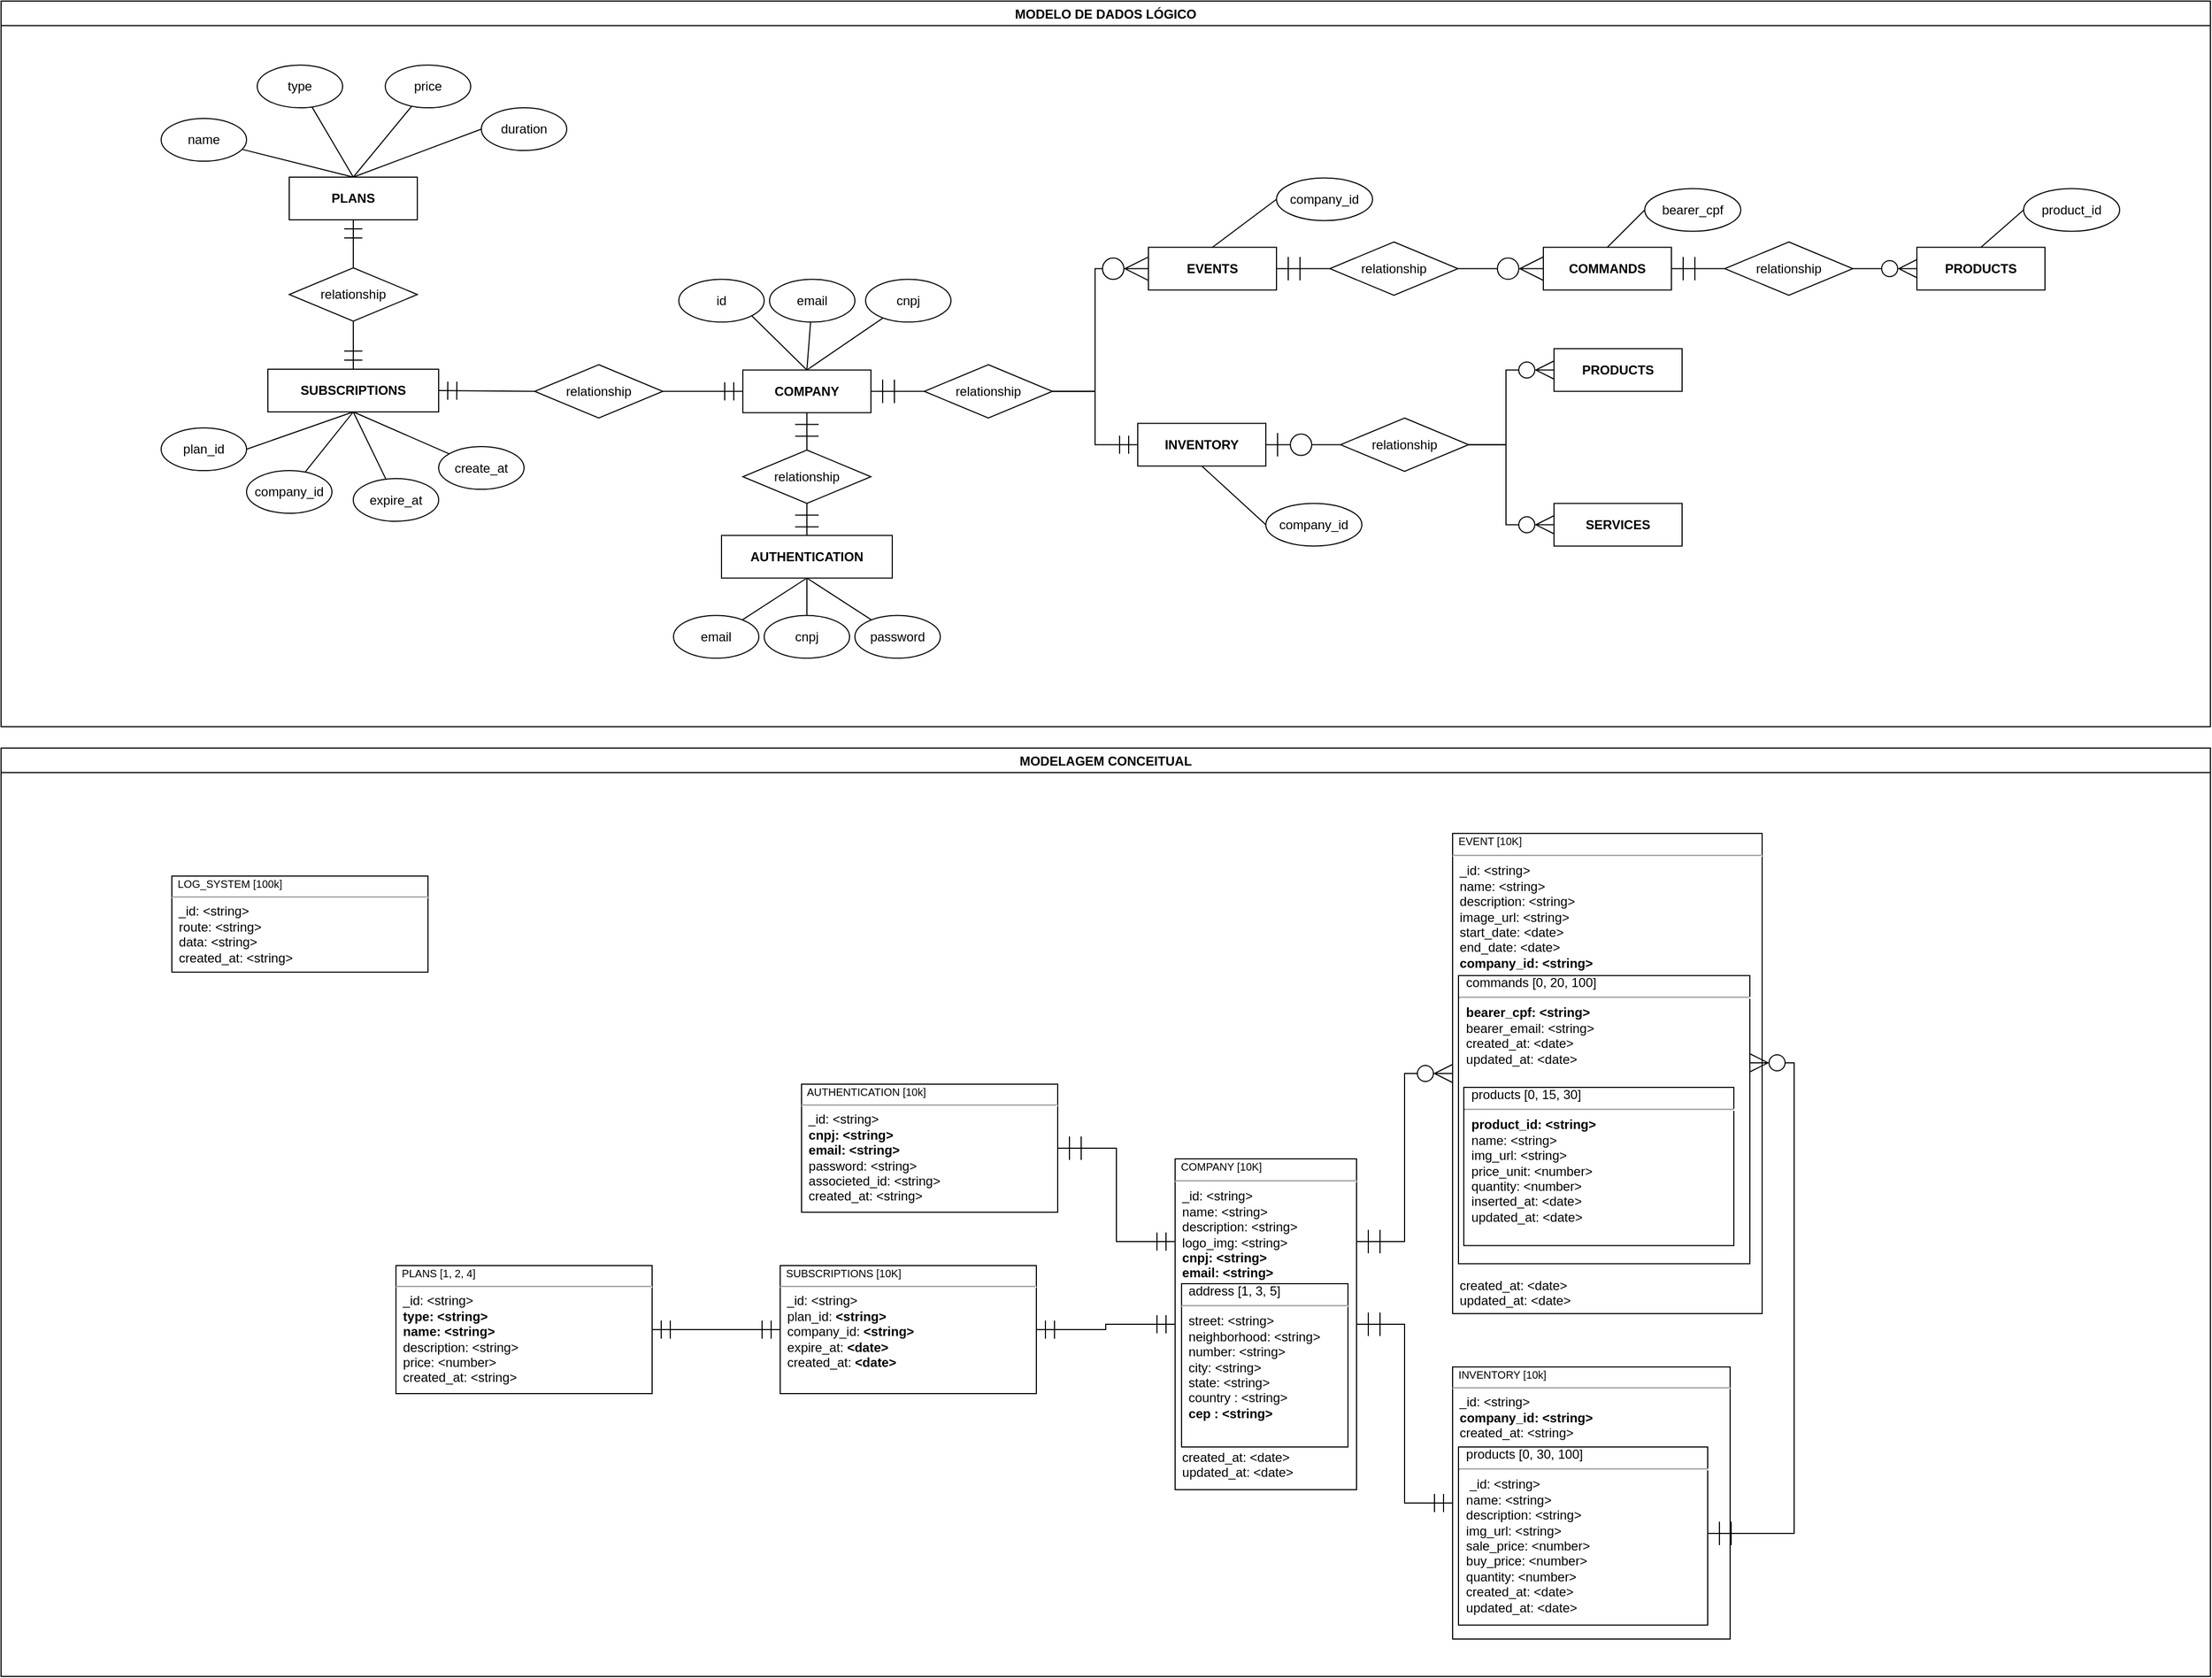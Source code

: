 <mxfile version="20.3.0" type="device" pages="2"><diagram name="Mod. Logic and conceptual" id="a7904f86-f2b4-8e86-fa97-74104820619b"><mxGraphModel dx="3944" dy="4264" grid="1" gridSize="10" guides="1" tooltips="1" connect="1" arrows="1" fold="1" page="1" pageScale="1" pageWidth="1100" pageHeight="850" background="none" math="0" shadow="0"><root><mxCell id="0"/><mxCell id="1" parent="0"/><mxCell id="sZevwQNFw_8aTfjV88nk-1" value="MODELAGEM CONCEITUAL" style="swimlane;swimlaneFillColor=default;" parent="1" vertex="1"><mxGeometry x="-390" y="-1100" width="2070" height="870" as="geometry"/></mxCell><mxCell id="05LSodY8VdJdCYVcpiSO-10" value="&lt;font style=&quot;font-size: 10px;&quot;&gt;&amp;nbsp; LOG_SYSTEM [100k]&lt;br&gt;&lt;/font&gt;&lt;hr style=&quot;font-size: 10px;&quot;&gt;&lt;div style=&quot;&quot;&gt;&lt;font style=&quot;font-size: 11px;&quot;&gt;&amp;nbsp;&lt;/font&gt;&lt;font style=&quot;font-size: 12px;&quot;&gt; _id: &amp;lt;string&amp;gt;&lt;/font&gt;&lt;/div&gt;&lt;div style=&quot;&quot;&gt;&lt;font style=&quot;font-size: 12px;&quot;&gt;&amp;nbsp; route: &amp;lt;string&amp;gt;&lt;/font&gt;&lt;/div&gt;&lt;div style=&quot;&quot;&gt;&lt;font style=&quot;font-size: 12px;&quot;&gt;&amp;nbsp; data: &amp;lt;string&amp;gt;&lt;/font&gt;&lt;/div&gt;&lt;div style=&quot;&quot;&gt;&lt;font style=&quot;font-size: 12px;&quot;&gt;&amp;nbsp; created_at: &amp;lt;string&amp;gt;&lt;/font&gt;&lt;/div&gt;" style="verticalAlign=top;align=left;overflow=fill;fontSize=12;fontFamily=Helvetica;html=1;rounded=0;shadow=0;comic=0;labelBackgroundColor=none;strokeWidth=1;sketch=0;glass=0;absoluteArcSize=0;container=0;portConstraintRotation=0;recursiveResize=1;expand=1;metaEdit=0;resizable=1;resizeWidth=0;enumerate=0;treeMoving=0;treeFolding=0;deletable=1;cloneable=1;imageAspect=1;spacingTop=10;spacingLeft=200;spacingRight=50;fontColor=default;movable=1;rotatable=1;editable=1;connectable=1;" parent="sZevwQNFw_8aTfjV88nk-1" vertex="1"><mxGeometry x="160" y="120" width="240" height="90" as="geometry"><mxRectangle x="300" y="140" width="150" height="160" as="alternateBounds"/></mxGeometry></mxCell><mxCell id="jBpYxb0u5uIWZx1bKxe_-23" value="" style="group" parent="sZevwQNFw_8aTfjV88nk-1" vertex="1" connectable="0"><mxGeometry x="1390" y="100" width="290" height="480" as="geometry"/></mxCell><mxCell id="jBpYxb0u5uIWZx1bKxe_-24" value="" style="group" parent="jBpYxb0u5uIWZx1bKxe_-23" vertex="1" connectable="0"><mxGeometry x="-30" y="-10.909" width="290" height="480.0" as="geometry"/></mxCell><mxCell id="jBpYxb0u5uIWZx1bKxe_-25" value="" style="group" parent="jBpYxb0u5uIWZx1bKxe_-24" vertex="1" connectable="0"><mxGeometry y="3.524" width="290" height="480.0" as="geometry"/></mxCell><mxCell id="jBpYxb0u5uIWZx1bKxe_-26" value="" style="group" parent="jBpYxb0u5uIWZx1bKxe_-25" vertex="1" connectable="0"><mxGeometry y="-12.61" width="290" height="480.0" as="geometry"/></mxCell><mxCell id="24794b860abc3c2d-25" value="&lt;div align=&quot;left&quot;&gt;&lt;font style=&quot;font-size: 10px;&quot;&gt;&amp;nbsp; EVENT [10K]&lt;/font&gt;&lt;br&gt;&lt;/div&gt;&lt;hr&gt;&lt;div&gt;&amp;nbsp; _id: &amp;lt;string&amp;gt;&lt;/div&gt;&lt;div&gt;&amp;nbsp; name: &amp;lt;string&amp;gt;&lt;/div&gt;&lt;div&gt;&amp;nbsp; description: &amp;lt;string&amp;gt;&lt;/div&gt;&lt;div&gt;&amp;nbsp; image_url: &amp;lt;string&amp;gt;&lt;/div&gt;&lt;div&gt;&amp;nbsp; start_date: &amp;lt;date&amp;gt;&lt;/div&gt;&lt;div&gt;&amp;nbsp; end_date: &amp;lt;date&amp;gt;&lt;/div&gt;&lt;div&gt;&amp;nbsp; &lt;b&gt;company_id: &amp;lt;string&amp;gt;&lt;/b&gt;&lt;/div&gt;&lt;div&gt;&lt;br&gt;&lt;/div&gt;&lt;div&gt;&lt;br&gt;&lt;/div&gt;&lt;div&gt;&lt;br&gt;&lt;/div&gt;&lt;div&gt;&lt;br&gt;&lt;/div&gt;&lt;div&gt;&lt;br&gt;&lt;/div&gt;&lt;div&gt;&lt;br&gt;&lt;/div&gt;&lt;div&gt;&lt;br&gt;&lt;/div&gt;&lt;div&gt;&lt;br&gt;&lt;/div&gt;&lt;div&gt;&lt;br&gt;&lt;/div&gt;&lt;div&gt;&lt;br&gt;&lt;/div&gt;&lt;div&gt;&lt;br&gt;&lt;/div&gt;&lt;div&gt;&lt;br&gt;&lt;/div&gt;&lt;div&gt;&lt;br&gt;&lt;/div&gt;&lt;div&gt;&lt;br&gt;&lt;/div&gt;&lt;div&gt;&lt;br&gt;&lt;/div&gt;&lt;div&gt;&lt;br&gt;&lt;/div&gt;&lt;div&gt;&lt;br&gt;&lt;/div&gt;&lt;div&gt;&lt;br&gt;&lt;/div&gt;&lt;div&gt;&lt;br&gt;&lt;/div&gt;&lt;div&gt;&lt;br&gt;&lt;/div&gt;&lt;div&gt;&amp;nbsp; created_at: &amp;lt;date&amp;gt;&lt;br&gt;&lt;/div&gt;&lt;div&gt;&amp;nbsp; updated_at: &amp;lt;date&amp;gt;&lt;br&gt;&lt;/div&gt;&lt;div&gt;&lt;br&gt;&lt;/div&gt;&lt;div&gt;&lt;br&gt;&lt;/div&gt;" style="verticalAlign=top;align=left;overflow=fill;fontSize=12;fontFamily=Helvetica;html=1;rounded=0;shadow=0;comic=0;labelBackgroundColor=none;strokeWidth=1;sketch=0;glass=0;absoluteArcSize=0;container=0;portConstraintRotation=0;recursiveResize=1;expand=1;metaEdit=0;resizable=1;resizeWidth=0;enumerate=0;treeMoving=0;treeFolding=0;deletable=1;cloneable=1;imageAspect=1;spacingTop=10;spacingLeft=200;spacingRight=50;fontColor=default;backgroundOutline=0;collapsible=0;snapToPoint=0;allowArrows=1;connectable=1;" parent="jBpYxb0u5uIWZx1bKxe_-26" vertex="1"><mxGeometry width="290" height="450" as="geometry"><mxRectangle width="150" height="160" as="alternateBounds"/></mxGeometry></mxCell><mxCell id="jBpYxb0u5uIWZx1bKxe_-27" value="" style="group" parent="jBpYxb0u5uIWZx1bKxe_-26" vertex="1" connectable="0"><mxGeometry x="6.5" y="139.258" width="273" height="304.364" as="geometry"/></mxCell><mxCell id="jBpYxb0u5uIWZx1bKxe_-62" value="" style="group" parent="jBpYxb0u5uIWZx1bKxe_-27" vertex="1" connectable="0"><mxGeometry x="-1" y="-6" width="273" height="304.364" as="geometry"/></mxCell><mxCell id="jBpYxb0u5uIWZx1bKxe_-63" value="" style="group" parent="jBpYxb0u5uIWZx1bKxe_-62" vertex="1" connectable="0"><mxGeometry width="273" height="304.364" as="geometry"/></mxCell><mxCell id="jBpYxb0u5uIWZx1bKxe_-17" value="&amp;nbsp; commands [0, 20, 100]&lt;br&gt;&lt;hr&gt;&lt;div&gt;&lt;b style=&quot;background-color: initial;&quot;&gt;&amp;nbsp; bearer_cpf: &amp;lt;string&amp;gt;&lt;/b&gt;&lt;br&gt;&lt;/div&gt;&lt;div&gt;&amp;nbsp; bearer_email: &amp;lt;string&amp;gt;&lt;br&gt;&lt;/div&gt;&lt;div&gt;&amp;nbsp; created_at: &amp;lt;date&amp;gt;&lt;/div&gt;&lt;div&gt;&amp;nbsp; updated_at: &amp;lt;date&amp;gt;&lt;br&gt;&lt;/div&gt;&lt;div&gt;&lt;br&gt;&lt;/div&gt;&lt;div&gt;&lt;br&gt;&lt;/div&gt;" style="verticalAlign=top;align=left;overflow=fill;fontSize=12;fontFamily=Helvetica;html=1;rounded=0;shadow=0;comic=0;labelBackgroundColor=none;strokeWidth=1;sketch=0;glass=0;absoluteArcSize=0;container=0;portConstraintRotation=0;recursiveResize=1;expand=1;metaEdit=0;resizable=1;resizeWidth=0;enumerate=0;treeMoving=0;treeFolding=0;deletable=1;cloneable=1;imageAspect=1;spacingTop=10;spacingLeft=200;spacingRight=50;fontColor=default;" parent="jBpYxb0u5uIWZx1bKxe_-63" vertex="1"><mxGeometry width="273" height="270" as="geometry"><mxRectangle x="300" y="140" width="150" height="160" as="alternateBounds"/></mxGeometry></mxCell><mxCell id="jBpYxb0u5uIWZx1bKxe_-18" value="&amp;nbsp; products [0, 15, 30]&lt;br&gt;&lt;hr&gt;&lt;div&gt;&lt;span style=&quot;background-color: initial;&quot;&gt;&amp;nbsp;&lt;/span&gt;&lt;b style=&quot;background-color: initial;&quot;&gt; product_id: &amp;lt;string&amp;gt;&lt;/b&gt;&lt;br&gt;&lt;/div&gt;&lt;div&gt;&amp;nbsp; name: &amp;lt;string&amp;gt;&lt;/div&gt;&lt;div&gt;&amp;nbsp; img_url: &amp;lt;string&amp;gt;&lt;/div&gt;&lt;div&gt;&amp;nbsp; price_unit: &amp;lt;number&amp;gt;&lt;/div&gt;&lt;div&gt;&amp;nbsp; quantity: &amp;lt;number&amp;gt;&lt;/div&gt;&lt;div&gt;&amp;nbsp; inserted_at: &amp;lt;date&amp;gt;&lt;/div&gt;&lt;div&gt;&amp;nbsp; updated_at: &amp;lt;date&amp;gt;&lt;br&gt;&lt;/div&gt;&lt;div&gt;&lt;br&gt;&lt;/div&gt;&lt;div&gt;&lt;br&gt;&lt;/div&gt;" style="verticalAlign=top;align=left;overflow=fill;fontSize=12;fontFamily=Helvetica;html=1;rounded=0;shadow=0;comic=0;labelBackgroundColor=none;strokeWidth=1;sketch=0;glass=0;absoluteArcSize=0;container=0;portConstraintRotation=0;recursiveResize=1;expand=1;metaEdit=0;resizable=1;resizeWidth=0;enumerate=0;treeMoving=0;treeFolding=0;deletable=1;cloneable=1;imageAspect=1;spacingTop=10;spacingLeft=200;spacingRight=50;fontColor=default;" parent="jBpYxb0u5uIWZx1bKxe_-63" vertex="1"><mxGeometry x="5" y="104.74" width="253" height="148.27" as="geometry"><mxRectangle x="300" y="140" width="150" height="160" as="alternateBounds"/></mxGeometry></mxCell><mxCell id="jBpYxb0u5uIWZx1bKxe_-37" value="/" style="group;dropTarget=0;collapsible=0;recursiveResize=1;resizable=1;container=0;noLabel=0;allowArrows=1;" parent="sZevwQNFw_8aTfjV88nk-1" vertex="1" connectable="0"><mxGeometry x="1090" y="385" width="170" height="310" as="geometry"/></mxCell><mxCell id="jBpYxb0u5uIWZx1bKxe_-66" value="" style="group" parent="jBpYxb0u5uIWZx1bKxe_-37" vertex="1" connectable="0"><mxGeometry x="10" width="170" height="310" as="geometry"/></mxCell><mxCell id="jBpYxb0u5uIWZx1bKxe_-38" value="&lt;div align=&quot;left&quot;&gt;&lt;font style=&quot;font-size: 10px;&quot;&gt;&amp;nbsp; COMPANY [10K]&lt;/font&gt;&lt;br&gt;&lt;/div&gt;&lt;hr&gt;&lt;div&gt;&amp;nbsp; _id: &amp;lt;string&amp;gt;&lt;/div&gt;&lt;div&gt;&amp;nbsp; name: &amp;lt;string&amp;gt;&lt;/div&gt;&lt;div&gt;&amp;nbsp; description: &amp;lt;string&amp;gt;&lt;/div&gt;&lt;div&gt;&amp;nbsp; logo_img: &amp;lt;string&amp;gt;&lt;/div&gt;&lt;div&gt;&lt;b&gt;&amp;nbsp; cnpj: &amp;lt;string&amp;gt;&lt;/b&gt;&lt;/div&gt;&lt;div&gt;&lt;b&gt;&amp;nbsp; email: &amp;lt;string&amp;gt;&lt;/b&gt;&lt;/div&gt;&lt;div&gt;&lt;br&gt;&lt;/div&gt;&lt;div&gt;&lt;br&gt;&lt;/div&gt;&lt;div&gt;&lt;br&gt;&lt;/div&gt;&lt;div&gt;&amp;nbsp; &lt;br&gt;&lt;/div&gt;&lt;div&gt;&lt;br&gt;&lt;/div&gt;&lt;div&gt;&lt;br&gt;&lt;/div&gt;&lt;div&gt;&lt;br&gt;&lt;/div&gt;&lt;div&gt;&lt;br&gt;&lt;/div&gt;&lt;div&gt;&lt;br&gt;&lt;/div&gt;&lt;div&gt;&lt;br&gt;&lt;/div&gt;&lt;div&gt;&lt;br&gt;&lt;/div&gt;&lt;div&gt;&amp;nbsp; created_at: &amp;lt;date&amp;gt;&lt;br&gt;&lt;/div&gt;&lt;div&gt;&amp;nbsp; updated_at: &amp;lt;date&amp;gt;&lt;br&gt;&lt;/div&gt;&lt;div&gt;&lt;br&gt;&lt;/div&gt;&lt;div&gt;&lt;br&gt;&lt;/div&gt;" style="verticalAlign=top;align=left;overflow=fill;fontSize=12;fontFamily=Helvetica;html=1;rounded=0;shadow=0;comic=0;labelBackgroundColor=none;strokeWidth=1;sketch=0;glass=0;absoluteArcSize=0;container=0;portConstraintRotation=0;recursiveResize=1;expand=1;metaEdit=0;resizable=1;resizeWidth=0;enumerate=0;treeMoving=0;treeFolding=0;deletable=1;cloneable=1;imageAspect=1;spacingTop=10;spacingLeft=200;spacingRight=50;fontColor=default;backgroundOutline=0;collapsible=0;" parent="jBpYxb0u5uIWZx1bKxe_-66" vertex="1"><mxGeometry width="170" height="310" as="geometry"><mxRectangle width="150" height="160" as="alternateBounds"/></mxGeometry></mxCell><mxCell id="jBpYxb0u5uIWZx1bKxe_-49" value="&amp;nbsp; address [1, 3, 5]&lt;br&gt;&lt;hr&gt;&lt;div&gt;&amp;nbsp; street: &amp;lt;string&amp;gt;&lt;/div&gt;&lt;div&gt;&amp;nbsp; neighborhood: &amp;lt;string&amp;gt;&lt;/div&gt;&lt;div&gt;&amp;nbsp; number: &amp;lt;string&amp;gt;&lt;/div&gt;&lt;div&gt;&amp;nbsp; city: &amp;lt;string&amp;gt;&lt;/div&gt;&lt;div&gt;&amp;nbsp; state: &amp;lt;string&amp;gt;&lt;br&gt;&lt;/div&gt;&lt;div&gt;&amp;nbsp; country : &amp;lt;string&amp;gt;&lt;/div&gt;&lt;div&gt;&amp;nbsp; &lt;b&gt;cep : &amp;lt;string&amp;gt;&lt;/b&gt;&lt;br&gt;&lt;/div&gt;&lt;div&gt;&lt;br&gt;&lt;/div&gt;&lt;div&gt;&lt;br&gt;&lt;/div&gt;" style="verticalAlign=top;align=left;overflow=fill;fontSize=12;fontFamily=Helvetica;html=1;rounded=0;shadow=0;comic=0;labelBackgroundColor=none;strokeWidth=1;sketch=0;glass=0;absoluteArcSize=0;container=0;portConstraintRotation=0;recursiveResize=1;expand=1;metaEdit=0;resizable=1;resizeWidth=0;enumerate=0;treeMoving=0;treeFolding=0;deletable=1;cloneable=1;imageAspect=1;spacingTop=10;spacingLeft=200;spacingRight=50;fontColor=default;movable=1;rotatable=1;editable=1;connectable=1;" parent="jBpYxb0u5uIWZx1bKxe_-66" vertex="1"><mxGeometry x="6.05" y="117" width="155.9" height="153" as="geometry"><mxRectangle x="300" y="140" width="150" height="160" as="alternateBounds"/></mxGeometry></mxCell><mxCell id="05LSodY8VdJdCYVcpiSO-4" style="edgeStyle=orthogonalEdgeStyle;rounded=0;orthogonalLoop=1;jettySize=auto;html=1;entryX=0;entryY=0.25;entryDx=0;entryDy=0;endArrow=ERmandOne;endFill=0;endSize=15;startSize=20;jumpSize=10;startArrow=ERmandOne;startFill=0;" parent="sZevwQNFw_8aTfjV88nk-1" source="mKVdOZkLrUouhIWbwM2r-13" target="jBpYxb0u5uIWZx1bKxe_-38" edge="1"><mxGeometry relative="1" as="geometry"><mxPoint x="930" y="395" as="sourcePoint"/></mxGeometry></mxCell><mxCell id="mKVdOZkLrUouhIWbwM2r-13" value="&lt;font style=&quot;font-size: 10px;&quot;&gt;&amp;nbsp; AUTHENTICATION [10k]&lt;br&gt;&lt;/font&gt;&lt;hr style=&quot;font-size: 10px;&quot;&gt;&lt;div style=&quot;&quot;&gt;&lt;font style=&quot;font-size: 11px;&quot;&gt;&amp;nbsp;&lt;/font&gt;&lt;font style=&quot;font-size: 12px;&quot;&gt; _id: &amp;lt;string&amp;gt;&lt;/font&gt;&lt;/div&gt;&lt;div style=&quot;&quot;&gt;&lt;font style=&quot;font-size: 12px;&quot;&gt;&lt;b&gt;&amp;nbsp; cnpj: &amp;lt;string&amp;gt;&lt;/b&gt;&lt;/font&gt;&lt;/div&gt;&lt;div style=&quot;&quot;&gt;&lt;font style=&quot;font-size: 12px;&quot;&gt;&lt;b&gt;&amp;nbsp; email: &amp;lt;string&amp;gt;&lt;/b&gt;&lt;/font&gt;&lt;/div&gt;&lt;div style=&quot;&quot;&gt;&lt;font style=&quot;font-size: 12px;&quot;&gt;&amp;nbsp; password: &amp;lt;string&amp;gt;&lt;/font&gt;&lt;/div&gt;&lt;div style=&quot;&quot;&gt;&lt;font style=&quot;font-size: 12px;&quot;&gt;&amp;nbsp; associeted_id: &amp;lt;string&amp;gt;&lt;br&gt;&lt;/font&gt;&lt;/div&gt;&lt;div style=&quot;&quot;&gt;&lt;font style=&quot;font-size: 12px;&quot;&gt;&amp;nbsp; created_at: &amp;lt;string&amp;gt;&lt;/font&gt;&lt;/div&gt;" style="verticalAlign=top;align=left;overflow=fill;fontSize=12;fontFamily=Helvetica;html=1;rounded=0;shadow=0;comic=0;labelBackgroundColor=none;strokeWidth=1;sketch=0;glass=0;absoluteArcSize=0;container=0;portConstraintRotation=0;recursiveResize=1;expand=1;metaEdit=0;resizable=1;resizeWidth=0;enumerate=0;treeMoving=0;treeFolding=0;deletable=1;cloneable=1;imageAspect=1;spacingTop=10;spacingLeft=200;spacingRight=50;fontColor=default;movable=1;rotatable=1;editable=1;connectable=1;" parent="sZevwQNFw_8aTfjV88nk-1" vertex="1"><mxGeometry x="750" y="315" width="240" height="120" as="geometry"><mxRectangle x="300" y="140" width="150" height="160" as="alternateBounds"/></mxGeometry></mxCell><mxCell id="05LSodY8VdJdCYVcpiSO-5" value="" style="group" parent="sZevwQNFw_8aTfjV88nk-1" vertex="1" connectable="0"><mxGeometry x="1360" y="580" width="260" height="255" as="geometry"/></mxCell><mxCell id="05LSodY8VdJdCYVcpiSO-1" value="&lt;font style=&quot;font-size: 10px;&quot;&gt;&amp;nbsp; INVENTORY [10k]&lt;br&gt;&lt;/font&gt;&lt;hr style=&quot;font-size: 10px;&quot;&gt;&lt;div style=&quot;&quot;&gt;&lt;font style=&quot;font-size: 11px;&quot;&gt;&amp;nbsp;&lt;/font&gt;&lt;font style=&quot;font-size: 12px;&quot;&gt; _id: &amp;lt;string&amp;gt;&lt;/font&gt;&lt;/div&gt;&lt;div style=&quot;&quot;&gt;&lt;font style=&quot;font-size: 12px;&quot;&gt;&lt;b&gt;&amp;nbsp; company_id: &amp;lt;string&amp;gt;&lt;/b&gt;&lt;br&gt;&lt;/font&gt;&lt;/div&gt;&lt;div style=&quot;&quot;&gt;&lt;font style=&quot;font-size: 12px;&quot;&gt;&amp;nbsp; created_at: &amp;lt;string&amp;gt;&lt;/font&gt;&lt;/div&gt;" style="verticalAlign=top;align=left;overflow=fill;fontSize=12;fontFamily=Helvetica;html=1;rounded=0;shadow=0;comic=0;labelBackgroundColor=none;strokeWidth=1;sketch=0;glass=0;absoluteArcSize=0;container=0;portConstraintRotation=0;recursiveResize=1;expand=1;metaEdit=0;resizable=1;resizeWidth=0;enumerate=0;treeMoving=0;treeFolding=0;deletable=1;cloneable=1;imageAspect=1;spacingTop=10;spacingLeft=200;spacingRight=50;fontColor=default;movable=1;rotatable=1;editable=1;connectable=1;" parent="05LSodY8VdJdCYVcpiSO-5" vertex="1"><mxGeometry width="260" height="255.0" as="geometry"><mxRectangle x="300" y="140" width="150" height="160" as="alternateBounds"/></mxGeometry></mxCell><mxCell id="jBpYxb0u5uIWZx1bKxe_-41" value="&amp;nbsp; products [0, 30, 100]&lt;br&gt;&lt;hr&gt;&lt;div&gt;&amp;nbsp;&amp;nbsp; _id: &amp;lt;string&amp;gt;&lt;/div&gt;&lt;div&gt;&amp;nbsp; name: &amp;lt;string&amp;gt;&lt;/div&gt;&lt;div&gt;&amp;nbsp; description: &amp;lt;string&amp;gt;&lt;/div&gt;&lt;div&gt;&amp;nbsp; img_url: &amp;lt;string&amp;gt;&lt;/div&gt;&lt;div&gt;&amp;nbsp; sale_price: &amp;lt;number&amp;gt;&lt;/div&gt;&lt;div&gt;&amp;nbsp; buy_price: &amp;lt;number&amp;gt;&lt;/div&gt;&lt;div&gt;&amp;nbsp; quantity: &amp;lt;number&amp;gt;&lt;/div&gt;&lt;div&gt;&amp;nbsp; created_at: &amp;lt;date&amp;gt;&lt;/div&gt;&lt;div&gt;&amp;nbsp; updated_at: &amp;lt;date&amp;gt;&lt;br&gt;&lt;/div&gt;&lt;div&gt;&lt;br&gt;&lt;/div&gt;" style="verticalAlign=top;align=left;overflow=fill;fontSize=12;fontFamily=Helvetica;html=1;rounded=0;shadow=0;comic=0;labelBackgroundColor=none;strokeWidth=1;sketch=0;glass=0;absoluteArcSize=0;container=0;portConstraintRotation=0;recursiveResize=1;expand=1;metaEdit=0;resizable=1;resizeWidth=0;enumerate=0;treeMoving=0;treeFolding=0;deletable=1;cloneable=1;imageAspect=1;spacingTop=10;spacingLeft=200;spacingRight=50;fontColor=default;movable=1;rotatable=1;editable=1;connectable=1;" parent="05LSodY8VdJdCYVcpiSO-5" vertex="1"><mxGeometry x="5.5" y="75" width="233.5" height="166.89" as="geometry"><mxRectangle x="300" y="140" width="150" height="160" as="alternateBounds"/></mxGeometry></mxCell><mxCell id="05LSodY8VdJdCYVcpiSO-6" style="edgeStyle=orthogonalEdgeStyle;rounded=0;jumpSize=10;orthogonalLoop=1;jettySize=auto;html=1;exitX=1;exitY=0.25;exitDx=0;exitDy=0;endArrow=ERzeroToMany;endFill=0;startSize=20;endSize=15;startArrow=ERmandOne;startFill=0;" parent="sZevwQNFw_8aTfjV88nk-1" source="jBpYxb0u5uIWZx1bKxe_-38" target="24794b860abc3c2d-25" edge="1"><mxGeometry relative="1" as="geometry"/></mxCell><mxCell id="05LSodY8VdJdCYVcpiSO-7" style="edgeStyle=orthogonalEdgeStyle;rounded=0;jumpSize=10;orthogonalLoop=1;jettySize=auto;html=1;exitX=1;exitY=0.5;exitDx=0;exitDy=0;endArrow=ERmandOne;endFill=0;startSize=20;endSize=15;startArrow=ERmandOne;startFill=0;" parent="sZevwQNFw_8aTfjV88nk-1" source="jBpYxb0u5uIWZx1bKxe_-38" target="05LSodY8VdJdCYVcpiSO-1" edge="1"><mxGeometry relative="1" as="geometry"/></mxCell><mxCell id="05LSodY8VdJdCYVcpiSO-9" style="edgeStyle=orthogonalEdgeStyle;rounded=0;jumpSize=10;orthogonalLoop=1;jettySize=auto;html=1;startArrow=ERmandOne;startFill=0;endArrow=ERzeroToMany;endFill=0;startSize=20;endSize=15;jumpStyle=gap;" parent="sZevwQNFw_8aTfjV88nk-1" source="jBpYxb0u5uIWZx1bKxe_-41" target="jBpYxb0u5uIWZx1bKxe_-17" edge="1"><mxGeometry relative="1" as="geometry"><Array as="points"><mxPoint x="1680" y="736"/><mxPoint x="1680" y="295"/></Array></mxGeometry></mxCell><mxCell id="goOX4BwDosWDHi3iGsjJ-2" value="&lt;font style=&quot;font-size: 10px;&quot;&gt;&amp;nbsp; PLANS [1, 2, 4]&lt;br&gt;&lt;/font&gt;&lt;hr style=&quot;font-size: 10px;&quot;&gt;&lt;div style=&quot;&quot;&gt;&lt;font style=&quot;font-size: 11px;&quot;&gt;&amp;nbsp;&lt;/font&gt;&lt;font style=&quot;font-size: 12px;&quot;&gt; _id: &amp;lt;string&amp;gt;&lt;/font&gt;&lt;/div&gt;&lt;div style=&quot;&quot;&gt;&lt;font style=&quot;font-size: 12px;&quot;&gt;&amp;nbsp; &lt;b&gt;type: &amp;lt;string&amp;gt;&lt;/b&gt;&lt;br&gt;&lt;/font&gt;&lt;/div&gt;&lt;div style=&quot;&quot;&gt;&lt;font style=&quot;font-size: 12px;&quot;&gt;&amp;nbsp;&lt;b&gt; name: &amp;lt;string&amp;gt;&lt;/b&gt;&lt;/font&gt;&lt;/div&gt;&lt;div style=&quot;&quot;&gt;&lt;font style=&quot;font-size: 12px;&quot;&gt;&amp;nbsp; description: &amp;lt;string&amp;gt;&lt;/font&gt;&lt;/div&gt;&lt;div style=&quot;&quot;&gt;&lt;font style=&quot;font-size: 12px;&quot;&gt;&amp;nbsp; price: &amp;lt;number&amp;gt;&lt;/font&gt;&lt;/div&gt;&lt;div style=&quot;&quot;&gt;&lt;font style=&quot;font-size: 12px;&quot;&gt;&amp;nbsp; created_at: &amp;lt;string&amp;gt;&lt;/font&gt;&lt;/div&gt;&lt;div style=&quot;&quot;&gt;&lt;font style=&quot;font-size: 12px;&quot;&gt;&lt;b&gt;&amp;nbsp;&amp;nbsp;&lt;/b&gt;&lt;/font&gt;&lt;/div&gt;" style="verticalAlign=top;align=left;overflow=fill;fontSize=12;fontFamily=Helvetica;html=1;rounded=0;shadow=0;comic=0;labelBackgroundColor=none;strokeWidth=1;sketch=0;glass=0;absoluteArcSize=0;container=0;portConstraintRotation=0;recursiveResize=1;expand=1;metaEdit=0;resizable=1;resizeWidth=0;enumerate=0;treeMoving=0;treeFolding=0;deletable=1;cloneable=1;imageAspect=1;spacingTop=10;spacingLeft=200;spacingRight=50;fontColor=default;movable=1;rotatable=1;editable=1;connectable=1;" vertex="1" parent="sZevwQNFw_8aTfjV88nk-1"><mxGeometry x="370" y="485" width="240" height="120" as="geometry"><mxRectangle x="300" y="140" width="150" height="160" as="alternateBounds"/></mxGeometry></mxCell><mxCell id="goOX4BwDosWDHi3iGsjJ-83" style="edgeStyle=none;rounded=0;orthogonalLoop=1;jettySize=auto;html=1;entryX=1;entryY=0.5;entryDx=0;entryDy=0;startArrow=ERmandOne;startFill=0;endArrow=ERmandOne;endFill=0;endSize=15;startSize=15;" edge="1" parent="sZevwQNFw_8aTfjV88nk-1" source="goOX4BwDosWDHi3iGsjJ-82" target="goOX4BwDosWDHi3iGsjJ-2"><mxGeometry relative="1" as="geometry"/></mxCell><mxCell id="goOX4BwDosWDHi3iGsjJ-84" style="edgeStyle=orthogonalEdgeStyle;rounded=0;orthogonalLoop=1;jettySize=auto;html=1;entryX=0;entryY=0.5;entryDx=0;entryDy=0;startArrow=ERmandOne;startFill=0;endArrow=ERmandOne;endFill=0;startSize=15;endSize=15;" edge="1" parent="sZevwQNFw_8aTfjV88nk-1" source="goOX4BwDosWDHi3iGsjJ-82" target="jBpYxb0u5uIWZx1bKxe_-38"><mxGeometry relative="1" as="geometry"/></mxCell><mxCell id="goOX4BwDosWDHi3iGsjJ-82" value="&lt;font style=&quot;font-size: 10px;&quot;&gt;&amp;nbsp; SUBSCRIPTIONS [10K]&lt;br&gt;&lt;/font&gt;&lt;hr style=&quot;font-size: 10px;&quot;&gt;&lt;div style=&quot;&quot;&gt;&lt;font style=&quot;font-size: 11px;&quot;&gt;&amp;nbsp;&lt;/font&gt;&lt;font style=&quot;font-size: 12px;&quot;&gt; _id: &amp;lt;string&amp;gt;&lt;/font&gt;&lt;/div&gt;&lt;div style=&quot;&quot;&gt;&lt;font style=&quot;font-size: 12px;&quot;&gt;&lt;b&gt;&amp;nbsp; &lt;/b&gt;plan_id: &lt;b&gt;&amp;lt;string&amp;gt;&lt;br&gt;&lt;/b&gt;&lt;/font&gt;&lt;/div&gt;&lt;div style=&quot;&quot;&gt;&lt;font style=&quot;font-size: 12px;&quot;&gt;&lt;b&gt;&amp;nbsp; &lt;/b&gt;company_id:&lt;b&gt; &amp;lt;string&amp;gt;&lt;/b&gt;&lt;/font&gt;&lt;/div&gt;&lt;div style=&quot;&quot;&gt;&lt;font style=&quot;font-size: 12px;&quot;&gt;&lt;b&gt;&amp;nbsp; &lt;/b&gt;expire_at:&lt;b&gt; &amp;lt;date&amp;gt;&lt;/b&gt;&lt;/font&gt;&lt;/div&gt;&lt;div style=&quot;&quot;&gt;&lt;font style=&quot;font-size: 12px;&quot;&gt;&lt;b&gt;&amp;nbsp; &lt;/b&gt;created_at:&lt;b&gt; &amp;lt;date&amp;gt;&lt;/b&gt;&lt;/font&gt;&lt;/div&gt;&lt;div style=&quot;&quot;&gt;&lt;font style=&quot;font-size: 12px;&quot;&gt;&lt;b&gt;&amp;nbsp;&amp;nbsp;&lt;/b&gt;&lt;/font&gt;&lt;/div&gt;" style="verticalAlign=top;align=left;overflow=fill;fontSize=12;fontFamily=Helvetica;html=1;rounded=0;shadow=0;comic=0;labelBackgroundColor=none;strokeWidth=1;sketch=0;glass=0;absoluteArcSize=0;container=0;portConstraintRotation=0;recursiveResize=1;expand=1;metaEdit=0;resizable=1;resizeWidth=0;enumerate=0;treeMoving=0;treeFolding=0;deletable=1;cloneable=1;imageAspect=1;spacingTop=10;spacingLeft=200;spacingRight=50;fontColor=default;movable=1;rotatable=1;editable=1;connectable=1;" vertex="1" parent="sZevwQNFw_8aTfjV88nk-1"><mxGeometry x="730" y="485" width="240" height="120" as="geometry"><mxRectangle x="300" y="140" width="150" height="160" as="alternateBounds"/></mxGeometry></mxCell><mxCell id="05LSodY8VdJdCYVcpiSO-43" value="MODELO DE DADOS LÓGICO" style="swimlane;swimlaneFillColor=default;" parent="1" vertex="1"><mxGeometry x="-390" y="-1800" width="2070" height="680" as="geometry"><mxRectangle x="150" y="710" width="160" height="30" as="alternateBounds"/></mxGeometry></mxCell><mxCell id="05LSodY8VdJdCYVcpiSO-127" style="edgeStyle=none;rounded=0;jumpStyle=gap;jumpSize=10;orthogonalLoop=1;jettySize=auto;html=1;entryX=0.5;entryY=0;entryDx=0;entryDy=0;startArrow=ERmandOne;startFill=0;endArrow=none;endFill=0;startSize=20;endSize=15;" parent="05LSodY8VdJdCYVcpiSO-43" source="05LSodY8VdJdCYVcpiSO-11" target="05LSodY8VdJdCYVcpiSO-126" edge="1"><mxGeometry relative="1" as="geometry"/></mxCell><mxCell id="05LSodY8VdJdCYVcpiSO-11" value="&lt;b&gt;COMPANY&lt;/b&gt;" style="rounded=0;whiteSpace=wrap;html=1;" parent="05LSodY8VdJdCYVcpiSO-43" vertex="1"><mxGeometry x="695" y="345.75" width="120" height="40" as="geometry"/></mxCell><mxCell id="05LSodY8VdJdCYVcpiSO-14" value="relationship" style="rhombus;whiteSpace=wrap;html=1;rounded=0;" parent="05LSodY8VdJdCYVcpiSO-43" vertex="1"><mxGeometry x="865" y="340.75" width="120" height="50" as="geometry"/></mxCell><mxCell id="05LSodY8VdJdCYVcpiSO-15" value="" style="edgeStyle=orthogonalEdgeStyle;rounded=0;jumpStyle=gap;jumpSize=10;orthogonalLoop=1;jettySize=auto;html=1;startArrow=ERmandOne;startFill=0;endArrow=none;endFill=0;startSize=20;endSize=15;" parent="05LSodY8VdJdCYVcpiSO-43" source="05LSodY8VdJdCYVcpiSO-11" target="05LSodY8VdJdCYVcpiSO-14" edge="1"><mxGeometry relative="1" as="geometry"/></mxCell><mxCell id="05LSodY8VdJdCYVcpiSO-17" style="edgeStyle=orthogonalEdgeStyle;rounded=0;jumpStyle=gap;jumpSize=10;orthogonalLoop=1;jettySize=auto;html=1;entryX=1;entryY=0.5;entryDx=0;entryDy=0;startArrow=ERzeroToMany;startFill=0;endArrow=none;endFill=0;startSize=20;endSize=15;" parent="05LSodY8VdJdCYVcpiSO-43" source="05LSodY8VdJdCYVcpiSO-16" target="05LSodY8VdJdCYVcpiSO-14" edge="1"><mxGeometry relative="1" as="geometry"/></mxCell><mxCell id="05LSodY8VdJdCYVcpiSO-16" value="&lt;b&gt;EVENTS&lt;/b&gt;" style="rounded=0;whiteSpace=wrap;html=1;" parent="05LSodY8VdJdCYVcpiSO-43" vertex="1"><mxGeometry x="1075" y="230.75" width="120" height="40" as="geometry"/></mxCell><mxCell id="05LSodY8VdJdCYVcpiSO-18" value="&lt;b&gt;PRODUCTS&lt;/b&gt;" style="rounded=0;whiteSpace=wrap;html=1;" parent="05LSodY8VdJdCYVcpiSO-43" vertex="1"><mxGeometry x="1795" y="230.75" width="120" height="40" as="geometry"/></mxCell><mxCell id="05LSodY8VdJdCYVcpiSO-21" value="&lt;b&gt;COMMANDS&lt;/b&gt;" style="rounded=0;whiteSpace=wrap;html=1;" parent="05LSodY8VdJdCYVcpiSO-43" vertex="1"><mxGeometry x="1445" y="230.75" width="120" height="40" as="geometry"/></mxCell><mxCell id="05LSodY8VdJdCYVcpiSO-22" value="relationship" style="rhombus;whiteSpace=wrap;html=1;rounded=0;" parent="05LSodY8VdJdCYVcpiSO-43" vertex="1"><mxGeometry x="1245" y="225.75" width="120" height="50" as="geometry"/></mxCell><mxCell id="05LSodY8VdJdCYVcpiSO-23" style="edgeStyle=orthogonalEdgeStyle;rounded=0;jumpStyle=gap;jumpSize=10;orthogonalLoop=1;jettySize=auto;html=1;exitX=1;exitY=0.5;exitDx=0;exitDy=0;entryX=0;entryY=0.5;entryDx=0;entryDy=0;startArrow=ERmandOne;startFill=0;endArrow=none;endFill=0;startSize=20;endSize=15;" parent="05LSodY8VdJdCYVcpiSO-43" source="05LSodY8VdJdCYVcpiSO-16" target="05LSodY8VdJdCYVcpiSO-22" edge="1"><mxGeometry relative="1" as="geometry"/></mxCell><mxCell id="05LSodY8VdJdCYVcpiSO-24" style="edgeStyle=orthogonalEdgeStyle;rounded=0;jumpStyle=gap;jumpSize=10;orthogonalLoop=1;jettySize=auto;html=1;startArrow=ERzeroToMany;startFill=0;endArrow=none;endFill=0;startSize=20;endSize=15;" parent="05LSodY8VdJdCYVcpiSO-43" source="05LSodY8VdJdCYVcpiSO-21" target="05LSodY8VdJdCYVcpiSO-22" edge="1"><mxGeometry relative="1" as="geometry"/></mxCell><mxCell id="05LSodY8VdJdCYVcpiSO-28" style="edgeStyle=orthogonalEdgeStyle;rounded=0;jumpStyle=gap;jumpSize=10;orthogonalLoop=1;jettySize=auto;html=1;exitX=1;exitY=0.5;exitDx=0;exitDy=0;entryX=0;entryY=0.5;entryDx=0;entryDy=0;startArrow=none;startFill=0;endArrow=ERzeroToMany;endFill=0;startSize=20;endSize=15;" parent="05LSodY8VdJdCYVcpiSO-43" source="05LSodY8VdJdCYVcpiSO-26" target="05LSodY8VdJdCYVcpiSO-18" edge="1"><mxGeometry relative="1" as="geometry"/></mxCell><mxCell id="05LSodY8VdJdCYVcpiSO-26" value="relationship" style="rhombus;whiteSpace=wrap;html=1;rounded=0;" parent="05LSodY8VdJdCYVcpiSO-43" vertex="1"><mxGeometry x="1615" y="225.75" width="120" height="50" as="geometry"/></mxCell><mxCell id="05LSodY8VdJdCYVcpiSO-27" style="edgeStyle=orthogonalEdgeStyle;rounded=0;jumpStyle=gap;jumpSize=10;orthogonalLoop=1;jettySize=auto;html=1;startArrow=ERmandOne;startFill=0;endArrow=none;endFill=0;startSize=20;endSize=15;" parent="05LSodY8VdJdCYVcpiSO-43" source="05LSodY8VdJdCYVcpiSO-21" target="05LSodY8VdJdCYVcpiSO-26" edge="1"><mxGeometry relative="1" as="geometry"/></mxCell><mxCell id="05LSodY8VdJdCYVcpiSO-29" value="&lt;b&gt;INVENTORY&lt;/b&gt;" style="rounded=0;whiteSpace=wrap;html=1;" parent="05LSodY8VdJdCYVcpiSO-43" vertex="1"><mxGeometry x="1065" y="395.75" width="120" height="40" as="geometry"/></mxCell><mxCell id="05LSodY8VdJdCYVcpiSO-30" style="edgeStyle=orthogonalEdgeStyle;rounded=0;jumpStyle=gap;jumpSize=10;orthogonalLoop=1;jettySize=auto;html=1;entryX=0;entryY=0.5;entryDx=0;entryDy=0;startArrow=none;startFill=0;endArrow=ERmandOne;endFill=0;startSize=20;endSize=15;exitX=1;exitY=0.5;exitDx=0;exitDy=0;" parent="05LSodY8VdJdCYVcpiSO-43" source="05LSodY8VdJdCYVcpiSO-14" target="05LSodY8VdJdCYVcpiSO-29" edge="1"><mxGeometry relative="1" as="geometry"><mxPoint x="985" y="270.75" as="sourcePoint"/><Array as="points"><mxPoint x="1025" y="365.75"/><mxPoint x="1025" y="415.75"/></Array></mxGeometry></mxCell><mxCell id="05LSodY8VdJdCYVcpiSO-31" value="&lt;b&gt;PRODUCTS&lt;/b&gt;" style="rounded=0;whiteSpace=wrap;html=1;" parent="05LSodY8VdJdCYVcpiSO-43" vertex="1"><mxGeometry x="1455" y="325.75" width="120" height="40" as="geometry"/></mxCell><mxCell id="05LSodY8VdJdCYVcpiSO-35" style="edgeStyle=orthogonalEdgeStyle;rounded=0;jumpStyle=gap;jumpSize=10;orthogonalLoop=1;jettySize=auto;html=1;entryX=0;entryY=0.5;entryDx=0;entryDy=0;startArrow=none;startFill=0;endArrow=ERzeroToMany;endFill=0;startSize=20;endSize=15;" parent="05LSodY8VdJdCYVcpiSO-43" source="05LSodY8VdJdCYVcpiSO-32" target="05LSodY8VdJdCYVcpiSO-31" edge="1"><mxGeometry relative="1" as="geometry"/></mxCell><mxCell id="05LSodY8VdJdCYVcpiSO-32" value="relationship" style="rhombus;whiteSpace=wrap;html=1;rounded=0;" parent="05LSodY8VdJdCYVcpiSO-43" vertex="1"><mxGeometry x="1255" y="390.75" width="120" height="50" as="geometry"/></mxCell><mxCell id="05LSodY8VdJdCYVcpiSO-33" style="edgeStyle=orthogonalEdgeStyle;rounded=0;jumpStyle=gap;jumpSize=10;orthogonalLoop=1;jettySize=auto;html=1;entryX=0;entryY=0.5;entryDx=0;entryDy=0;startArrow=ERzeroToOne;startFill=0;endArrow=none;endFill=0;startSize=20;endSize=15;" parent="05LSodY8VdJdCYVcpiSO-43" source="05LSodY8VdJdCYVcpiSO-29" target="05LSodY8VdJdCYVcpiSO-32" edge="1"><mxGeometry relative="1" as="geometry"><Array as="points"><mxPoint x="1245" y="415.75"/><mxPoint x="1245" y="415.75"/></Array></mxGeometry></mxCell><mxCell id="05LSodY8VdJdCYVcpiSO-37" value="&lt;b&gt;SERVICES&lt;/b&gt;" style="rounded=0;whiteSpace=wrap;html=1;" parent="05LSodY8VdJdCYVcpiSO-43" vertex="1"><mxGeometry x="1455" y="470.75" width="120" height="40" as="geometry"/></mxCell><mxCell id="05LSodY8VdJdCYVcpiSO-38" style="edgeStyle=orthogonalEdgeStyle;rounded=0;jumpStyle=gap;jumpSize=10;orthogonalLoop=1;jettySize=auto;html=1;entryX=0;entryY=0.5;entryDx=0;entryDy=0;startArrow=none;startFill=0;endArrow=ERzeroToMany;endFill=0;startSize=20;endSize=15;" parent="05LSodY8VdJdCYVcpiSO-43" source="05LSodY8VdJdCYVcpiSO-32" target="05LSodY8VdJdCYVcpiSO-37" edge="1"><mxGeometry relative="1" as="geometry"/></mxCell><mxCell id="05LSodY8VdJdCYVcpiSO-45" value="&lt;b&gt;AUTHENTICATION&lt;/b&gt;" style="rounded=0;whiteSpace=wrap;html=1;" parent="05LSodY8VdJdCYVcpiSO-43" vertex="1"><mxGeometry x="675" y="500.75" width="160" height="40" as="geometry"/></mxCell><mxCell id="05LSodY8VdJdCYVcpiSO-111" style="rounded=0;jumpStyle=gap;jumpSize=10;orthogonalLoop=1;jettySize=auto;html=1;entryX=0.5;entryY=1;entryDx=0;entryDy=0;startArrow=none;startFill=0;endArrow=none;endFill=0;startSize=20;endSize=15;" parent="05LSodY8VdJdCYVcpiSO-43" source="05LSodY8VdJdCYVcpiSO-72" target="05LSodY8VdJdCYVcpiSO-45" edge="1"><mxGeometry relative="1" as="geometry"/></mxCell><mxCell id="05LSodY8VdJdCYVcpiSO-72" value="cnpj" style="ellipse;whiteSpace=wrap;html=1;rounded=0;" parent="05LSodY8VdJdCYVcpiSO-43" vertex="1"><mxGeometry x="715" y="575.75" width="80" height="40" as="geometry"/></mxCell><mxCell id="05LSodY8VdJdCYVcpiSO-116" style="rounded=0;jumpStyle=gap;jumpSize=10;orthogonalLoop=1;jettySize=auto;html=1;entryX=0.5;entryY=1;entryDx=0;entryDy=0;startArrow=none;startFill=0;endArrow=none;endFill=0;startSize=20;endSize=15;" parent="05LSodY8VdJdCYVcpiSO-43" source="05LSodY8VdJdCYVcpiSO-100" target="05LSodY8VdJdCYVcpiSO-45" edge="1"><mxGeometry relative="1" as="geometry"/></mxCell><mxCell id="05LSodY8VdJdCYVcpiSO-100" value="email" style="ellipse;whiteSpace=wrap;html=1;rounded=0;" parent="05LSodY8VdJdCYVcpiSO-43" vertex="1"><mxGeometry x="630" y="575.75" width="80" height="40" as="geometry"/></mxCell><mxCell id="05LSodY8VdJdCYVcpiSO-106" value="cnpj" style="ellipse;whiteSpace=wrap;html=1;rounded=0;" parent="05LSodY8VdJdCYVcpiSO-43" vertex="1"><mxGeometry x="810" y="260.75" width="80" height="40" as="geometry"/></mxCell><mxCell id="05LSodY8VdJdCYVcpiSO-109" style="rounded=0;jumpStyle=gap;jumpSize=10;orthogonalLoop=1;jettySize=auto;html=1;entryX=0.5;entryY=0;entryDx=0;entryDy=0;startArrow=none;startFill=0;endArrow=none;endFill=0;startSize=20;endSize=15;" parent="05LSodY8VdJdCYVcpiSO-43" source="05LSodY8VdJdCYVcpiSO-108" target="05LSodY8VdJdCYVcpiSO-11" edge="1"><mxGeometry relative="1" as="geometry"/></mxCell><mxCell id="05LSodY8VdJdCYVcpiSO-108" value="email" style="ellipse;whiteSpace=wrap;html=1;rounded=0;" parent="05LSodY8VdJdCYVcpiSO-43" vertex="1"><mxGeometry x="720" y="260.75" width="80" height="40" as="geometry"/></mxCell><mxCell id="05LSodY8VdJdCYVcpiSO-118" style="rounded=0;jumpStyle=gap;jumpSize=10;orthogonalLoop=1;jettySize=auto;html=1;entryX=0.5;entryY=0;entryDx=0;entryDy=0;startArrow=none;startFill=0;endArrow=none;endFill=0;startSize=20;endSize=15;exitX=0;exitY=0.5;exitDx=0;exitDy=0;" parent="05LSodY8VdJdCYVcpiSO-43" source="pYyU0WmbQM_wBHHagnxZ-1" target="05LSodY8VdJdCYVcpiSO-16" edge="1"><mxGeometry relative="1" as="geometry"/></mxCell><mxCell id="05LSodY8VdJdCYVcpiSO-119" style="rounded=0;jumpStyle=gap;jumpSize=10;orthogonalLoop=1;jettySize=auto;html=1;entryX=0.5;entryY=1;entryDx=0;entryDy=0;startArrow=none;startFill=0;endArrow=none;endFill=0;startSize=20;endSize=15;exitX=0;exitY=0.5;exitDx=0;exitDy=0;" parent="05LSodY8VdJdCYVcpiSO-43" source="05LSodY8VdJdCYVcpiSO-117" target="05LSodY8VdJdCYVcpiSO-29" edge="1"><mxGeometry relative="1" as="geometry"/></mxCell><mxCell id="05LSodY8VdJdCYVcpiSO-117" value="company_id" style="ellipse;whiteSpace=wrap;html=1;rounded=0;" parent="05LSodY8VdJdCYVcpiSO-43" vertex="1"><mxGeometry x="1185" y="470.75" width="90" height="40" as="geometry"/></mxCell><mxCell id="05LSodY8VdJdCYVcpiSO-110" style="rounded=0;jumpStyle=gap;jumpSize=10;orthogonalLoop=1;jettySize=auto;html=1;startArrow=none;startFill=0;endArrow=none;endFill=0;startSize=20;endSize=15;entryX=0.5;entryY=0;entryDx=0;entryDy=0;" parent="05LSodY8VdJdCYVcpiSO-43" source="05LSodY8VdJdCYVcpiSO-106" target="05LSodY8VdJdCYVcpiSO-11" edge="1"><mxGeometry relative="1" as="geometry"><mxPoint x="795" y="430.75" as="targetPoint"/></mxGeometry></mxCell><mxCell id="05LSodY8VdJdCYVcpiSO-123" style="rounded=0;jumpStyle=gap;jumpSize=10;orthogonalLoop=1;jettySize=auto;html=1;entryX=0.5;entryY=0;entryDx=0;entryDy=0;startArrow=none;startFill=0;endArrow=none;endFill=0;startSize=20;endSize=15;exitX=0;exitY=0.5;exitDx=0;exitDy=0;" parent="05LSodY8VdJdCYVcpiSO-43" source="05LSodY8VdJdCYVcpiSO-120" target="05LSodY8VdJdCYVcpiSO-21" edge="1"><mxGeometry relative="1" as="geometry"/></mxCell><mxCell id="05LSodY8VdJdCYVcpiSO-120" value="bearer_cpf" style="ellipse;whiteSpace=wrap;html=1;rounded=0;" parent="05LSodY8VdJdCYVcpiSO-43" vertex="1"><mxGeometry x="1540" y="175.75" width="90" height="40" as="geometry"/></mxCell><mxCell id="05LSodY8VdJdCYVcpiSO-125" style="rounded=0;jumpStyle=gap;jumpSize=10;orthogonalLoop=1;jettySize=auto;html=1;entryX=0.5;entryY=0;entryDx=0;entryDy=0;startArrow=none;startFill=0;endArrow=none;endFill=0;startSize=20;endSize=15;exitX=0;exitY=0.5;exitDx=0;exitDy=0;" parent="05LSodY8VdJdCYVcpiSO-43" source="05LSodY8VdJdCYVcpiSO-124" target="05LSodY8VdJdCYVcpiSO-18" edge="1"><mxGeometry relative="1" as="geometry"/></mxCell><mxCell id="05LSodY8VdJdCYVcpiSO-124" value="product_id" style="ellipse;whiteSpace=wrap;html=1;rounded=0;" parent="05LSodY8VdJdCYVcpiSO-43" vertex="1"><mxGeometry x="1895" y="175.75" width="90" height="40" as="geometry"/></mxCell><mxCell id="05LSodY8VdJdCYVcpiSO-128" style="edgeStyle=none;rounded=0;jumpStyle=gap;jumpSize=10;orthogonalLoop=1;jettySize=auto;html=1;entryX=0.5;entryY=0;entryDx=0;entryDy=0;startArrow=ERmandOne;startFill=0;endArrow=none;endFill=0;startSize=20;endSize=15;" parent="05LSodY8VdJdCYVcpiSO-43" source="05LSodY8VdJdCYVcpiSO-126" target="05LSodY8VdJdCYVcpiSO-45" edge="1"><mxGeometry relative="1" as="geometry"/></mxCell><mxCell id="05LSodY8VdJdCYVcpiSO-126" value="relationship" style="rhombus;whiteSpace=wrap;html=1;rounded=0;" parent="05LSodY8VdJdCYVcpiSO-43" vertex="1"><mxGeometry x="695" y="420.75" width="120" height="50" as="geometry"/></mxCell><mxCell id="pYyU0WmbQM_wBHHagnxZ-1" value="company_id" style="ellipse;whiteSpace=wrap;html=1;rounded=0;" parent="05LSodY8VdJdCYVcpiSO-43" vertex="1"><mxGeometry x="1195" y="165.75" width="90" height="40" as="geometry"/></mxCell><mxCell id="pYyU0WmbQM_wBHHagnxZ-2" value="id" style="ellipse;whiteSpace=wrap;html=1;rounded=0;" parent="05LSodY8VdJdCYVcpiSO-43" vertex="1"><mxGeometry x="635" y="260.75" width="80" height="40" as="geometry"/></mxCell><mxCell id="pYyU0WmbQM_wBHHagnxZ-4" style="rounded=0;jumpStyle=gap;jumpSize=10;orthogonalLoop=1;jettySize=auto;html=1;entryX=1;entryY=1;entryDx=0;entryDy=0;startArrow=none;startFill=0;endArrow=none;endFill=0;startSize=20;endSize=15;exitX=0.5;exitY=0;exitDx=0;exitDy=0;" parent="05LSodY8VdJdCYVcpiSO-43" source="05LSodY8VdJdCYVcpiSO-11" target="pYyU0WmbQM_wBHHagnxZ-2" edge="1"><mxGeometry relative="1" as="geometry"><mxPoint x="760" y="345.75" as="sourcePoint"/><mxPoint x="765" y="335.75" as="targetPoint"/></mxGeometry></mxCell><mxCell id="kX7__2Nv4valHQ9Mtpkb-2" style="edgeStyle=none;rounded=0;orthogonalLoop=1;jettySize=auto;html=1;entryX=0.5;entryY=1;entryDx=0;entryDy=0;labelBackgroundColor=#FFFFFF;startArrow=none;startFill=0;endArrow=none;endFill=0;" parent="05LSodY8VdJdCYVcpiSO-43" source="kX7__2Nv4valHQ9Mtpkb-1" target="05LSodY8VdJdCYVcpiSO-45" edge="1"><mxGeometry relative="1" as="geometry"/></mxCell><mxCell id="kX7__2Nv4valHQ9Mtpkb-1" value="password" style="ellipse;whiteSpace=wrap;html=1;rounded=0;" parent="05LSodY8VdJdCYVcpiSO-43" vertex="1"><mxGeometry x="800" y="575.75" width="80" height="40" as="geometry"/></mxCell><mxCell id="goOX4BwDosWDHi3iGsjJ-3" value="&lt;b&gt;PLANS&lt;/b&gt;" style="rounded=0;whiteSpace=wrap;html=1;" vertex="1" parent="05LSodY8VdJdCYVcpiSO-43"><mxGeometry x="270" y="165" width="120" height="40" as="geometry"/></mxCell><mxCell id="goOX4BwDosWDHi3iGsjJ-61" style="edgeStyle=none;rounded=0;orthogonalLoop=1;jettySize=auto;html=1;entryX=0.5;entryY=0;entryDx=0;entryDy=0;endArrow=none;endFill=0;" edge="1" parent="05LSodY8VdJdCYVcpiSO-43" source="goOX4BwDosWDHi3iGsjJ-5" target="goOX4BwDosWDHi3iGsjJ-3"><mxGeometry relative="1" as="geometry"/></mxCell><mxCell id="goOX4BwDosWDHi3iGsjJ-5" value="name" style="ellipse;whiteSpace=wrap;html=1;rounded=0;" vertex="1" parent="05LSodY8VdJdCYVcpiSO-43"><mxGeometry x="150" y="110" width="80" height="40" as="geometry"/></mxCell><mxCell id="goOX4BwDosWDHi3iGsjJ-62" style="edgeStyle=none;rounded=0;orthogonalLoop=1;jettySize=auto;html=1;entryX=0.5;entryY=0;entryDx=0;entryDy=0;endArrow=none;endFill=0;" edge="1" parent="05LSodY8VdJdCYVcpiSO-43" source="goOX4BwDosWDHi3iGsjJ-6" target="goOX4BwDosWDHi3iGsjJ-3"><mxGeometry relative="1" as="geometry"/></mxCell><mxCell id="goOX4BwDosWDHi3iGsjJ-6" value="type" style="ellipse;whiteSpace=wrap;html=1;rounded=0;" vertex="1" parent="05LSodY8VdJdCYVcpiSO-43"><mxGeometry x="240" y="60" width="80" height="40" as="geometry"/></mxCell><mxCell id="goOX4BwDosWDHi3iGsjJ-63" style="edgeStyle=none;rounded=0;orthogonalLoop=1;jettySize=auto;html=1;entryX=0.5;entryY=0;entryDx=0;entryDy=0;endArrow=none;endFill=0;" edge="1" parent="05LSodY8VdJdCYVcpiSO-43" source="goOX4BwDosWDHi3iGsjJ-7" target="goOX4BwDosWDHi3iGsjJ-3"><mxGeometry relative="1" as="geometry"/></mxCell><mxCell id="goOX4BwDosWDHi3iGsjJ-7" value="price" style="ellipse;whiteSpace=wrap;html=1;rounded=0;" vertex="1" parent="05LSodY8VdJdCYVcpiSO-43"><mxGeometry x="360" y="60" width="80" height="40" as="geometry"/></mxCell><mxCell id="goOX4BwDosWDHi3iGsjJ-59" value="duration" style="ellipse;whiteSpace=wrap;html=1;rounded=0;" vertex="1" parent="05LSodY8VdJdCYVcpiSO-43"><mxGeometry x="450" y="100" width="80" height="40" as="geometry"/></mxCell><mxCell id="goOX4BwDosWDHi3iGsjJ-64" style="edgeStyle=none;rounded=0;orthogonalLoop=1;jettySize=auto;html=1;endArrow=none;endFill=0;entryX=0.5;entryY=0;entryDx=0;entryDy=0;exitX=0;exitY=0.5;exitDx=0;exitDy=0;" edge="1" parent="05LSodY8VdJdCYVcpiSO-43" source="goOX4BwDosWDHi3iGsjJ-59" target="goOX4BwDosWDHi3iGsjJ-3"><mxGeometry relative="1" as="geometry"><mxPoint x="320" y="155" as="targetPoint"/><mxPoint x="424.754" y="139.456" as="sourcePoint"/></mxGeometry></mxCell><mxCell id="goOX4BwDosWDHi3iGsjJ-67" style="edgeStyle=none;rounded=0;orthogonalLoop=1;jettySize=auto;html=1;entryX=0.5;entryY=1;entryDx=0;entryDy=0;endArrow=ERmandOne;endFill=0;startArrow=none;startFill=0;endSize=15;" edge="1" parent="05LSodY8VdJdCYVcpiSO-43" source="goOX4BwDosWDHi3iGsjJ-66" target="goOX4BwDosWDHi3iGsjJ-3"><mxGeometry relative="1" as="geometry"/></mxCell><mxCell id="goOX4BwDosWDHi3iGsjJ-70" style="edgeStyle=none;rounded=0;orthogonalLoop=1;jettySize=auto;html=1;entryX=0.5;entryY=0;entryDx=0;entryDy=0;startArrow=none;startFill=0;endArrow=ERmandOne;endFill=0;endSize=15;" edge="1" parent="05LSodY8VdJdCYVcpiSO-43" source="goOX4BwDosWDHi3iGsjJ-66" target="goOX4BwDosWDHi3iGsjJ-68"><mxGeometry relative="1" as="geometry"/></mxCell><mxCell id="goOX4BwDosWDHi3iGsjJ-66" value="relationship" style="rhombus;whiteSpace=wrap;html=1;rounded=0;" vertex="1" parent="05LSodY8VdJdCYVcpiSO-43"><mxGeometry x="270" y="250" width="120" height="50" as="geometry"/></mxCell><mxCell id="goOX4BwDosWDHi3iGsjJ-75" style="edgeStyle=none;rounded=0;orthogonalLoop=1;jettySize=auto;html=1;entryX=1;entryY=0.5;entryDx=0;entryDy=0;startArrow=none;startFill=0;endArrow=none;endFill=0;endSize=15;exitX=0.5;exitY=1;exitDx=0;exitDy=0;" edge="1" parent="05LSodY8VdJdCYVcpiSO-43" source="goOX4BwDosWDHi3iGsjJ-68" target="goOX4BwDosWDHi3iGsjJ-71"><mxGeometry relative="1" as="geometry"/></mxCell><mxCell id="goOX4BwDosWDHi3iGsjJ-68" value="&lt;b&gt;SUBSCRIPTIONS&lt;/b&gt;" style="rounded=0;whiteSpace=wrap;html=1;" vertex="1" parent="05LSodY8VdJdCYVcpiSO-43"><mxGeometry x="250" y="345" width="160" height="40" as="geometry"/></mxCell><mxCell id="goOX4BwDosWDHi3iGsjJ-71" value="plan_id" style="ellipse;whiteSpace=wrap;html=1;rounded=0;" vertex="1" parent="05LSodY8VdJdCYVcpiSO-43"><mxGeometry x="150" y="400" width="80" height="40" as="geometry"/></mxCell><mxCell id="goOX4BwDosWDHi3iGsjJ-76" style="edgeStyle=none;rounded=0;orthogonalLoop=1;jettySize=auto;html=1;entryX=0.5;entryY=1;entryDx=0;entryDy=0;startArrow=none;startFill=0;endArrow=none;endFill=0;endSize=15;" edge="1" parent="05LSodY8VdJdCYVcpiSO-43" source="goOX4BwDosWDHi3iGsjJ-72" target="goOX4BwDosWDHi3iGsjJ-68"><mxGeometry relative="1" as="geometry"/></mxCell><mxCell id="goOX4BwDosWDHi3iGsjJ-72" value="company_id" style="ellipse;whiteSpace=wrap;html=1;rounded=0;" vertex="1" parent="05LSodY8VdJdCYVcpiSO-43"><mxGeometry x="230" y="440" width="80" height="40" as="geometry"/></mxCell><mxCell id="goOX4BwDosWDHi3iGsjJ-77" style="edgeStyle=none;rounded=0;orthogonalLoop=1;jettySize=auto;html=1;entryX=0.5;entryY=1;entryDx=0;entryDy=0;startArrow=none;startFill=0;endArrow=none;endFill=0;endSize=15;" edge="1" parent="05LSodY8VdJdCYVcpiSO-43" source="goOX4BwDosWDHi3iGsjJ-73" target="goOX4BwDosWDHi3iGsjJ-68"><mxGeometry relative="1" as="geometry"/></mxCell><mxCell id="goOX4BwDosWDHi3iGsjJ-73" value="expire_at" style="ellipse;whiteSpace=wrap;html=1;rounded=0;" vertex="1" parent="05LSodY8VdJdCYVcpiSO-43"><mxGeometry x="330" y="447.5" width="80" height="40" as="geometry"/></mxCell><mxCell id="goOX4BwDosWDHi3iGsjJ-78" style="edgeStyle=none;rounded=0;orthogonalLoop=1;jettySize=auto;html=1;entryX=0.5;entryY=1;entryDx=0;entryDy=0;startArrow=none;startFill=0;endArrow=none;endFill=0;endSize=15;" edge="1" parent="05LSodY8VdJdCYVcpiSO-43" source="goOX4BwDosWDHi3iGsjJ-74" target="goOX4BwDosWDHi3iGsjJ-68"><mxGeometry relative="1" as="geometry"/></mxCell><mxCell id="goOX4BwDosWDHi3iGsjJ-74" value="create_at" style="ellipse;whiteSpace=wrap;html=1;rounded=0;" vertex="1" parent="05LSodY8VdJdCYVcpiSO-43"><mxGeometry x="410" y="417.5" width="80" height="40" as="geometry"/></mxCell><mxCell id="goOX4BwDosWDHi3iGsjJ-80" style="edgeStyle=none;rounded=0;orthogonalLoop=1;jettySize=auto;html=1;startArrow=none;startFill=0;endArrow=ERmandOne;endFill=0;endSize=15;" edge="1" parent="05LSodY8VdJdCYVcpiSO-43" source="goOX4BwDosWDHi3iGsjJ-79" target="05LSodY8VdJdCYVcpiSO-11"><mxGeometry relative="1" as="geometry"/></mxCell><mxCell id="goOX4BwDosWDHi3iGsjJ-81" style="edgeStyle=none;rounded=0;orthogonalLoop=1;jettySize=auto;html=1;entryX=1;entryY=0.5;entryDx=0;entryDy=0;startArrow=none;startFill=0;endArrow=ERmandOne;endFill=0;endSize=15;exitX=0;exitY=0.5;exitDx=0;exitDy=0;" edge="1" parent="05LSodY8VdJdCYVcpiSO-43" source="goOX4BwDosWDHi3iGsjJ-79" target="goOX4BwDosWDHi3iGsjJ-68"><mxGeometry relative="1" as="geometry"/></mxCell><mxCell id="goOX4BwDosWDHi3iGsjJ-79" value="relationship" style="rhombus;whiteSpace=wrap;html=1;rounded=0;" vertex="1" parent="05LSodY8VdJdCYVcpiSO-43"><mxGeometry x="500" y="340.75" width="120" height="50" as="geometry"/></mxCell></root></mxGraphModel></diagram><diagram id="vwhVF460l2blvEfh1u-D" name="Diag. Packages"><mxGraphModel dx="1237" dy="745" grid="1" gridSize="10" guides="1" tooltips="1" connect="1" arrows="1" fold="1" page="1" pageScale="1" pageWidth="827" pageHeight="1169" math="0" shadow="0"><root><mxCell id="0"/><mxCell id="1" parent="0"/><mxCell id="rJRDS6OekFGps4TpSV8S-1" value="&lt;font style=&quot;font-size: 14px;&quot;&gt;COMPANY&lt;/font&gt;" style="shape=folder;fontStyle=1;spacingTop=10;tabWidth=40;tabHeight=14;tabPosition=left;html=1;" parent="1" vertex="1"><mxGeometry x="640" y="785" width="173" height="60" as="geometry"/></mxCell><mxCell id="rJRDS6OekFGps4TpSV8S-2" value="&lt;span style=&quot;font-size: 14px;&quot;&gt;PRODUCT&lt;/span&gt;" style="shape=folder;fontStyle=1;spacingTop=10;tabWidth=40;tabHeight=14;tabPosition=left;html=1;" parent="1" vertex="1"><mxGeometry x="1120" y="440" width="150" height="60" as="geometry"/></mxCell><mxCell id="rJRDS6OekFGps4TpSV8S-3" value="&lt;span style=&quot;font-size: 14px;&quot;&gt;EVENT&lt;br&gt;&lt;/span&gt;" style="shape=folder;fontStyle=1;spacingTop=10;tabWidth=40;tabHeight=14;tabPosition=left;html=1;" parent="1" vertex="1"><mxGeometry x="640" y="600" width="170" height="60" as="geometry"/></mxCell><mxCell id="NVK7EfOIciDw3-DuwrgJ-4" style="edgeStyle=none;rounded=0;orthogonalLoop=1;jettySize=auto;html=1;entryX=0;entryY=0;entryDx=170;entryDy=37;entryPerimeter=0;exitX=0;exitY=0;exitDx=0;exitDy=37;exitPerimeter=0;" edge="1" parent="1" source="rJRDS6OekFGps4TpSV8S-4" target="rJRDS6OekFGps4TpSV8S-3"><mxGeometry relative="1" as="geometry"/></mxCell><mxCell id="NVK7EfOIciDw3-DuwrgJ-5" style="edgeStyle=none;rounded=0;orthogonalLoop=1;jettySize=auto;html=1;entryX=0;entryY=0;entryDx=170;entryDy=37;entryPerimeter=0;exitX=0;exitY=0;exitDx=0;exitDy=37;exitPerimeter=0;" edge="1" parent="1" source="rJRDS6OekFGps4TpSV8S-2" target="rJRDS6OekFGps4TpSV8S-4"><mxGeometry relative="1" as="geometry"/></mxCell><mxCell id="rJRDS6OekFGps4TpSV8S-4" value="&lt;span style=&quot;font-size: 14px;&quot;&gt;COMMAND&lt;br&gt;&lt;/span&gt;" style="shape=folder;fontStyle=1;spacingTop=10;tabWidth=40;tabHeight=14;tabPosition=left;html=1;" parent="1" vertex="1"><mxGeometry x="880" y="520" width="170" height="60" as="geometry"/></mxCell><mxCell id="NVK7EfOIciDw3-DuwrgJ-2" style="rounded=0;orthogonalLoop=1;jettySize=auto;html=1;entryX=0;entryY=0;entryDx=0;entryDy=37;entryPerimeter=0;exitX=0;exitY=0;exitDx=173;exitDy=37;exitPerimeter=0;" edge="1" parent="1" source="NVK7EfOIciDw3-DuwrgJ-1" target="rJRDS6OekFGps4TpSV8S-1"><mxGeometry relative="1" as="geometry"/></mxCell><mxCell id="NVK7EfOIciDw3-DuwrgJ-1" value="&lt;span style=&quot;font-size: 14px;&quot;&gt;AUTHENTICATE&lt;/span&gt;" style="shape=folder;fontStyle=1;spacingTop=10;tabWidth=40;tabHeight=14;tabPosition=left;html=1;" vertex="1" parent="1"><mxGeometry x="360" y="680" width="173" height="60" as="geometry"/></mxCell><mxCell id="NVK7EfOIciDw3-DuwrgJ-6" style="rounded=0;orthogonalLoop=1;jettySize=auto;html=1;entryX=0;entryY=0;entryDx=0;entryDy=37;entryPerimeter=0;exitX=0;exitY=0;exitDx=173;exitDy=37;exitPerimeter=0;" edge="1" parent="1" source="NVK7EfOIciDw3-DuwrgJ-1" target="rJRDS6OekFGps4TpSV8S-3"><mxGeometry relative="1" as="geometry"><mxPoint x="543" y="727" as="sourcePoint"/><mxPoint x="650" y="832" as="targetPoint"/></mxGeometry></mxCell><mxCell id="SHNqj2WQwdI4IUo5xUL5-1" value="&lt;span style=&quot;font-size: 14px;&quot;&gt;LOGGER&lt;/span&gt;" style="shape=folder;fontStyle=1;spacingTop=10;tabWidth=40;tabHeight=14;tabPosition=left;html=1;" vertex="1" parent="1"><mxGeometry x="360" y="480" width="173" height="60" as="geometry"/></mxCell><mxCell id="SHNqj2WQwdI4IUo5xUL5-2" value="&lt;span style=&quot;font-size: 14px;&quot;&gt;SUBSCRIPTIONS&lt;/span&gt;" style="shape=folder;fontStyle=1;spacingTop=10;tabWidth=40;tabHeight=14;tabPosition=left;html=1;" vertex="1" parent="1"><mxGeometry x="930" y="830" width="173" height="60" as="geometry"/></mxCell><mxCell id="SHNqj2WQwdI4IUo5xUL5-4" style="edgeStyle=none;rounded=0;orthogonalLoop=1;jettySize=auto;html=1;entryX=0;entryY=0;entryDx=173;entryDy=37;entryPerimeter=0;exitX=0;exitY=0;exitDx=0;exitDy=37;exitPerimeter=0;" edge="1" parent="1" source="SHNqj2WQwdI4IUo5xUL5-2" target="rJRDS6OekFGps4TpSV8S-1"><mxGeometry relative="1" as="geometry"><mxPoint x="890" y="567" as="sourcePoint"/><mxPoint x="820" y="647.0" as="targetPoint"/></mxGeometry></mxCell></root></mxGraphModel></diagram></mxfile>